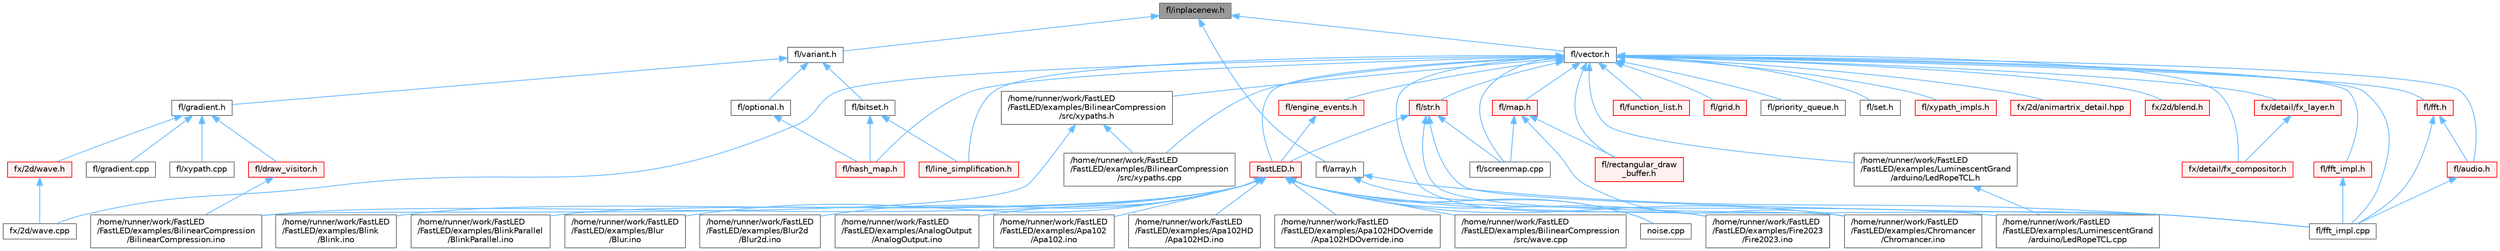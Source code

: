 digraph "fl/inplacenew.h"
{
 // INTERACTIVE_SVG=YES
 // LATEX_PDF_SIZE
  bgcolor="transparent";
  edge [fontname=Helvetica,fontsize=10,labelfontname=Helvetica,labelfontsize=10];
  node [fontname=Helvetica,fontsize=10,shape=box,height=0.2,width=0.4];
  Node1 [id="Node000001",label="fl/inplacenew.h",height=0.2,width=0.4,color="gray40", fillcolor="grey60", style="filled", fontcolor="black",tooltip=" "];
  Node1 -> Node2 [id="edge1_Node000001_Node000002",dir="back",color="steelblue1",style="solid",tooltip=" "];
  Node2 [id="Node000002",label="fl/array.h",height=0.2,width=0.4,color="grey40", fillcolor="white", style="filled",URL="$db/d63/array_8h.html",tooltip=" "];
  Node2 -> Node3 [id="edge2_Node000002_Node000003",dir="back",color="steelblue1",style="solid",tooltip=" "];
  Node3 [id="Node000003",label="fl/fft_impl.cpp",height=0.2,width=0.4,color="grey40", fillcolor="white", style="filled",URL="$d1/dff/fft__impl_8cpp.html",tooltip=" "];
  Node2 -> Node4 [id="edge3_Node000002_Node000004",dir="back",color="steelblue1",style="solid",tooltip=" "];
  Node4 [id="Node000004",label="noise.cpp",height=0.2,width=0.4,color="grey40", fillcolor="white", style="filled",URL="$d6/de8/noise_8cpp.html",tooltip="Functions to generate and fill arrays with noise."];
  Node1 -> Node5 [id="edge4_Node000001_Node000005",dir="back",color="steelblue1",style="solid",tooltip=" "];
  Node5 [id="Node000005",label="fl/variant.h",height=0.2,width=0.4,color="grey40", fillcolor="white", style="filled",URL="$d6/d10/variant_8h.html",tooltip=" "];
  Node5 -> Node6 [id="edge5_Node000005_Node000006",dir="back",color="steelblue1",style="solid",tooltip=" "];
  Node6 [id="Node000006",label="fl/bitset.h",height=0.2,width=0.4,color="grey40", fillcolor="white", style="filled",URL="$d1/d69/bitset_8h.html",tooltip=" "];
  Node6 -> Node7 [id="edge6_Node000006_Node000007",dir="back",color="steelblue1",style="solid",tooltip=" "];
  Node7 [id="Node000007",label="fl/hash_map.h",height=0.2,width=0.4,color="red", fillcolor="#FFF0F0", style="filled",URL="$d6/d13/hash__map_8h.html",tooltip=" "];
  Node6 -> Node21 [id="edge7_Node000006_Node000021",dir="back",color="steelblue1",style="solid",tooltip=" "];
  Node21 [id="Node000021",label="fl/line_simplification.h",height=0.2,width=0.4,color="red", fillcolor="#FFF0F0", style="filled",URL="$d8/da7/line__simplification_8h.html",tooltip=" "];
  Node5 -> Node23 [id="edge8_Node000005_Node000023",dir="back",color="steelblue1",style="solid",tooltip=" "];
  Node23 [id="Node000023",label="fl/gradient.h",height=0.2,width=0.4,color="grey40", fillcolor="white", style="filled",URL="$db/dfe/gradient_8h.html",tooltip=" "];
  Node23 -> Node24 [id="edge9_Node000023_Node000024",dir="back",color="steelblue1",style="solid",tooltip=" "];
  Node24 [id="Node000024",label="fl/draw_visitor.h",height=0.2,width=0.4,color="red", fillcolor="#FFF0F0", style="filled",URL="$d0/d4f/draw__visitor_8h.html",tooltip=" "];
  Node24 -> Node14 [id="edge10_Node000024_Node000014",dir="back",color="steelblue1",style="solid",tooltip=" "];
  Node14 [id="Node000014",label="/home/runner/work/FastLED\l/FastLED/examples/BilinearCompression\l/BilinearCompression.ino",height=0.2,width=0.4,color="grey40", fillcolor="white", style="filled",URL="$da/d05/_bilinear_compression_8ino.html",tooltip=" "];
  Node23 -> Node25 [id="edge11_Node000023_Node000025",dir="back",color="steelblue1",style="solid",tooltip=" "];
  Node25 [id="Node000025",label="fl/gradient.cpp",height=0.2,width=0.4,color="grey40", fillcolor="white", style="filled",URL="$d3/d77/gradient_8cpp.html",tooltip=" "];
  Node23 -> Node18 [id="edge12_Node000023_Node000018",dir="back",color="steelblue1",style="solid",tooltip=" "];
  Node18 [id="Node000018",label="fl/xypath.cpp",height=0.2,width=0.4,color="grey40", fillcolor="white", style="filled",URL="$d4/d78/xypath_8cpp.html",tooltip=" "];
  Node23 -> Node26 [id="edge13_Node000023_Node000026",dir="back",color="steelblue1",style="solid",tooltip=" "];
  Node26 [id="Node000026",label="fx/2d/wave.h",height=0.2,width=0.4,color="red", fillcolor="#FFF0F0", style="filled",URL="$de/de9/src_2fx_22d_2wave_8h.html",tooltip=" "];
  Node26 -> Node29 [id="edge14_Node000026_Node000029",dir="back",color="steelblue1",style="solid",tooltip=" "];
  Node29 [id="Node000029",label="fx/2d/wave.cpp",height=0.2,width=0.4,color="grey40", fillcolor="white", style="filled",URL="$d4/d7c/src_2fx_22d_2wave_8cpp.html",tooltip=" "];
  Node5 -> Node30 [id="edge15_Node000005_Node000030",dir="back",color="steelblue1",style="solid",tooltip=" "];
  Node30 [id="Node000030",label="fl/optional.h",height=0.2,width=0.4,color="grey40", fillcolor="white", style="filled",URL="$dc/d62/optional_8h.html",tooltip=" "];
  Node30 -> Node7 [id="edge16_Node000030_Node000007",dir="back",color="steelblue1",style="solid",tooltip=" "];
  Node1 -> Node31 [id="edge17_Node000001_Node000031",dir="back",color="steelblue1",style="solid",tooltip=" "];
  Node31 [id="Node000031",label="fl/vector.h",height=0.2,width=0.4,color="grey40", fillcolor="white", style="filled",URL="$d6/d68/vector_8h.html",tooltip=" "];
  Node31 -> Node32 [id="edge18_Node000031_Node000032",dir="back",color="steelblue1",style="solid",tooltip=" "];
  Node32 [id="Node000032",label="/home/runner/work/FastLED\l/FastLED/examples/BilinearCompression\l/src/xypaths.cpp",height=0.2,width=0.4,color="grey40", fillcolor="white", style="filled",URL="$da/df1/xypaths_8cpp.html",tooltip=" "];
  Node31 -> Node33 [id="edge19_Node000031_Node000033",dir="back",color="steelblue1",style="solid",tooltip=" "];
  Node33 [id="Node000033",label="/home/runner/work/FastLED\l/FastLED/examples/BilinearCompression\l/src/xypaths.h",height=0.2,width=0.4,color="grey40", fillcolor="white", style="filled",URL="$d9/dea/xypaths_8h.html",tooltip=" "];
  Node33 -> Node14 [id="edge20_Node000033_Node000014",dir="back",color="steelblue1",style="solid",tooltip=" "];
  Node33 -> Node32 [id="edge21_Node000033_Node000032",dir="back",color="steelblue1",style="solid",tooltip=" "];
  Node31 -> Node34 [id="edge22_Node000031_Node000034",dir="back",color="steelblue1",style="solid",tooltip=" "];
  Node34 [id="Node000034",label="/home/runner/work/FastLED\l/FastLED/examples/Fire2023\l/Fire2023.ino",height=0.2,width=0.4,color="grey40", fillcolor="white", style="filled",URL="$d8/d2c/_fire2023_8ino.html",tooltip=" "];
  Node31 -> Node35 [id="edge23_Node000031_Node000035",dir="back",color="steelblue1",style="solid",tooltip=" "];
  Node35 [id="Node000035",label="/home/runner/work/FastLED\l/FastLED/examples/LuminescentGrand\l/arduino/LedRopeTCL.h",height=0.2,width=0.4,color="grey40", fillcolor="white", style="filled",URL="$d9/d7e/_led_rope_t_c_l_8h.html",tooltip=" "];
  Node35 -> Node36 [id="edge24_Node000035_Node000036",dir="back",color="steelblue1",style="solid",tooltip=" "];
  Node36 [id="Node000036",label="/home/runner/work/FastLED\l/FastLED/examples/LuminescentGrand\l/arduino/LedRopeTCL.cpp",height=0.2,width=0.4,color="grey40", fillcolor="white", style="filled",URL="$d6/dc9/_led_rope_t_c_l_8cpp.html",tooltip=" "];
  Node31 -> Node37 [id="edge25_Node000031_Node000037",dir="back",color="steelblue1",style="solid",tooltip=" "];
  Node37 [id="Node000037",label="FastLED.h",height=0.2,width=0.4,color="red", fillcolor="#FFF0F0", style="filled",URL="$db/d97/_fast_l_e_d_8h.html",tooltip="central include file for FastLED, defines the CFastLED class/object"];
  Node37 -> Node38 [id="edge26_Node000037_Node000038",dir="back",color="steelblue1",style="solid",tooltip=" "];
  Node38 [id="Node000038",label="/home/runner/work/FastLED\l/FastLED/examples/AnalogOutput\l/AnalogOutput.ino",height=0.2,width=0.4,color="grey40", fillcolor="white", style="filled",URL="$d5/d17/_analog_output_8ino.html",tooltip="Demonstrates how to use FastLED color functions even without a \"pixel-addressible\" smart LED strip."];
  Node37 -> Node39 [id="edge27_Node000037_Node000039",dir="back",color="steelblue1",style="solid",tooltip=" "];
  Node39 [id="Node000039",label="/home/runner/work/FastLED\l/FastLED/examples/Apa102\l/Apa102.ino",height=0.2,width=0.4,color="grey40", fillcolor="white", style="filled",URL="$dd/d0f/_apa102_8ino.html",tooltip=" "];
  Node37 -> Node40 [id="edge28_Node000037_Node000040",dir="back",color="steelblue1",style="solid",tooltip=" "];
  Node40 [id="Node000040",label="/home/runner/work/FastLED\l/FastLED/examples/Apa102HD\l/Apa102HD.ino",height=0.2,width=0.4,color="grey40", fillcolor="white", style="filled",URL="$d1/d75/_apa102_h_d_8ino.html",tooltip="Example showing how to use the APA102HD gamma correction."];
  Node37 -> Node41 [id="edge29_Node000037_Node000041",dir="back",color="steelblue1",style="solid",tooltip=" "];
  Node41 [id="Node000041",label="/home/runner/work/FastLED\l/FastLED/examples/Apa102HDOverride\l/Apa102HDOverride.ino",height=0.2,width=0.4,color="grey40", fillcolor="white", style="filled",URL="$d3/d6e/_apa102_h_d_override_8ino.html",tooltip=" "];
  Node37 -> Node14 [id="edge30_Node000037_Node000014",dir="back",color="steelblue1",style="solid",tooltip=" "];
  Node37 -> Node16 [id="edge31_Node000037_Node000016",dir="back",color="steelblue1",style="solid",tooltip=" "];
  Node16 [id="Node000016",label="/home/runner/work/FastLED\l/FastLED/examples/BilinearCompression\l/src/wave.cpp",height=0.2,width=0.4,color="grey40", fillcolor="white", style="filled",URL="$d7/d15/examples_2_bilinear_compression_2src_2wave_8cpp.html",tooltip=" "];
  Node37 -> Node42 [id="edge32_Node000037_Node000042",dir="back",color="steelblue1",style="solid",tooltip=" "];
  Node42 [id="Node000042",label="/home/runner/work/FastLED\l/FastLED/examples/Blink\l/Blink.ino",height=0.2,width=0.4,color="grey40", fillcolor="white", style="filled",URL="$d0/dc3/_blink_8ino.html",tooltip="Blink the first LED of an LED strip."];
  Node37 -> Node43 [id="edge33_Node000037_Node000043",dir="back",color="steelblue1",style="solid",tooltip=" "];
  Node43 [id="Node000043",label="/home/runner/work/FastLED\l/FastLED/examples/BlinkParallel\l/BlinkParallel.ino",height=0.2,width=0.4,color="grey40", fillcolor="white", style="filled",URL="$d5/d4d/_blink_parallel_8ino.html",tooltip="Shows parallel usage of WS2812 strips."];
  Node37 -> Node44 [id="edge34_Node000037_Node000044",dir="back",color="steelblue1",style="solid",tooltip=" "];
  Node44 [id="Node000044",label="/home/runner/work/FastLED\l/FastLED/examples/Blur\l/Blur.ino",height=0.2,width=0.4,color="grey40", fillcolor="white", style="filled",URL="$d4/d0c/_blur_8ino.html",tooltip=" "];
  Node37 -> Node45 [id="edge35_Node000037_Node000045",dir="back",color="steelblue1",style="solid",tooltip=" "];
  Node45 [id="Node000045",label="/home/runner/work/FastLED\l/FastLED/examples/Blur2d\l/Blur2d.ino",height=0.2,width=0.4,color="grey40", fillcolor="white", style="filled",URL="$df/d42/_blur2d_8ino.html",tooltip=" "];
  Node37 -> Node46 [id="edge36_Node000037_Node000046",dir="back",color="steelblue1",style="solid",tooltip=" "];
  Node46 [id="Node000046",label="/home/runner/work/FastLED\l/FastLED/examples/Chromancer\l/Chromancer.ino",height=0.2,width=0.4,color="grey40", fillcolor="white", style="filled",URL="$d1/ddb/_chromancer_8ino.html",tooltip=" "];
  Node37 -> Node34 [id="edge37_Node000037_Node000034",dir="back",color="steelblue1",style="solid",tooltip=" "];
  Node37 -> Node36 [id="edge38_Node000037_Node000036",dir="back",color="steelblue1",style="solid",tooltip=" "];
  Node37 -> Node3 [id="edge39_Node000037_Node000003",dir="back",color="steelblue1",style="solid",tooltip=" "];
  Node37 -> Node4 [id="edge40_Node000037_Node000004",dir="back",color="steelblue1",style="solid",tooltip=" "];
  Node31 -> Node149 [id="edge41_Node000031_Node000149",dir="back",color="steelblue1",style="solid",tooltip=" "];
  Node149 [id="Node000149",label="fl/audio.h",height=0.2,width=0.4,color="red", fillcolor="#FFF0F0", style="filled",URL="$da/d09/audio_8h.html",tooltip=" "];
  Node149 -> Node3 [id="edge42_Node000149_Node000003",dir="back",color="steelblue1",style="solid",tooltip=" "];
  Node31 -> Node160 [id="edge43_Node000031_Node000160",dir="back",color="steelblue1",style="solid",tooltip=" "];
  Node160 [id="Node000160",label="fl/engine_events.h",height=0.2,width=0.4,color="red", fillcolor="#FFF0F0", style="filled",URL="$db/dc0/engine__events_8h.html",tooltip=" "];
  Node160 -> Node37 [id="edge44_Node000160_Node000037",dir="back",color="steelblue1",style="solid",tooltip=" "];
  Node31 -> Node162 [id="edge45_Node000031_Node000162",dir="back",color="steelblue1",style="solid",tooltip=" "];
  Node162 [id="Node000162",label="fl/fft.h",height=0.2,width=0.4,color="red", fillcolor="#FFF0F0", style="filled",URL="$d7/d76/fft_8h.html",tooltip=" "];
  Node162 -> Node149 [id="edge46_Node000162_Node000149",dir="back",color="steelblue1",style="solid",tooltip=" "];
  Node162 -> Node3 [id="edge47_Node000162_Node000003",dir="back",color="steelblue1",style="solid",tooltip=" "];
  Node31 -> Node3 [id="edge48_Node000031_Node000003",dir="back",color="steelblue1",style="solid",tooltip=" "];
  Node31 -> Node10 [id="edge49_Node000031_Node000010",dir="back",color="steelblue1",style="solid",tooltip=" "];
  Node10 [id="Node000010",label="fl/fft_impl.h",height=0.2,width=0.4,color="red", fillcolor="#FFF0F0", style="filled",URL="$df/d73/fft__impl_8h.html",tooltip=" "];
  Node10 -> Node3 [id="edge50_Node000010_Node000003",dir="back",color="steelblue1",style="solid",tooltip=" "];
  Node31 -> Node164 [id="edge51_Node000031_Node000164",dir="back",color="steelblue1",style="solid",tooltip=" "];
  Node164 [id="Node000164",label="fl/function_list.h",height=0.2,width=0.4,color="red", fillcolor="#FFF0F0", style="filled",URL="$d0/d64/function__list_8h.html",tooltip=" "];
  Node31 -> Node165 [id="edge52_Node000031_Node000165",dir="back",color="steelblue1",style="solid",tooltip=" "];
  Node165 [id="Node000165",label="fl/grid.h",height=0.2,width=0.4,color="red", fillcolor="#FFF0F0", style="filled",URL="$da/d15/grid_8h.html",tooltip=" "];
  Node31 -> Node7 [id="edge53_Node000031_Node000007",dir="back",color="steelblue1",style="solid",tooltip=" "];
  Node31 -> Node21 [id="edge54_Node000031_Node000021",dir="back",color="steelblue1",style="solid",tooltip=" "];
  Node31 -> Node168 [id="edge55_Node000031_Node000168",dir="back",color="steelblue1",style="solid",tooltip=" "];
  Node168 [id="Node000168",label="fl/map.h",height=0.2,width=0.4,color="red", fillcolor="#FFF0F0", style="filled",URL="$dc/db7/map_8h.html",tooltip=" "];
  Node168 -> Node46 [id="edge56_Node000168_Node000046",dir="back",color="steelblue1",style="solid",tooltip=" "];
  Node168 -> Node169 [id="edge57_Node000168_Node000169",dir="back",color="steelblue1",style="solid",tooltip=" "];
  Node169 [id="Node000169",label="fl/rectangular_draw\l_buffer.h",height=0.2,width=0.4,color="red", fillcolor="#FFF0F0", style="filled",URL="$d9/df3/rectangular__draw__buffer_8h.html",tooltip=" "];
  Node168 -> Node171 [id="edge58_Node000168_Node000171",dir="back",color="steelblue1",style="solid",tooltip=" "];
  Node171 [id="Node000171",label="fl/screenmap.cpp",height=0.2,width=0.4,color="grey40", fillcolor="white", style="filled",URL="$d9/d6f/screenmap_8cpp.html",tooltip=" "];
  Node31 -> Node180 [id="edge59_Node000031_Node000180",dir="back",color="steelblue1",style="solid",tooltip=" "];
  Node180 [id="Node000180",label="fl/priority_queue.h",height=0.2,width=0.4,color="grey40", fillcolor="white", style="filled",URL="$d4/da1/priority__queue_8h.html",tooltip=" "];
  Node31 -> Node169 [id="edge60_Node000031_Node000169",dir="back",color="steelblue1",style="solid",tooltip=" "];
  Node31 -> Node171 [id="edge61_Node000031_Node000171",dir="back",color="steelblue1",style="solid",tooltip=" "];
  Node31 -> Node181 [id="edge62_Node000031_Node000181",dir="back",color="steelblue1",style="solid",tooltip=" "];
  Node181 [id="Node000181",label="fl/set.h",height=0.2,width=0.4,color="grey40", fillcolor="white", style="filled",URL="$d4/d13/set_8h.html",tooltip=" "];
  Node31 -> Node182 [id="edge63_Node000031_Node000182",dir="back",color="steelblue1",style="solid",tooltip=" "];
  Node182 [id="Node000182",label="fl/str.h",height=0.2,width=0.4,color="red", fillcolor="#FFF0F0", style="filled",URL="$d1/d93/str_8h.html",tooltip=" "];
  Node182 -> Node46 [id="edge64_Node000182_Node000046",dir="back",color="steelblue1",style="solid",tooltip=" "];
  Node182 -> Node37 [id="edge65_Node000182_Node000037",dir="back",color="steelblue1",style="solid",tooltip=" "];
  Node182 -> Node3 [id="edge66_Node000182_Node000003",dir="back",color="steelblue1",style="solid",tooltip=" "];
  Node182 -> Node171 [id="edge67_Node000182_Node000171",dir="back",color="steelblue1",style="solid",tooltip=" "];
  Node31 -> Node199 [id="edge68_Node000031_Node000199",dir="back",color="steelblue1",style="solid",tooltip=" "];
  Node199 [id="Node000199",label="fl/xypath_impls.h",height=0.2,width=0.4,color="red", fillcolor="#FFF0F0", style="filled",URL="$d8/d5f/xypath__impls_8h.html",tooltip=" "];
  Node31 -> Node246 [id="edge69_Node000031_Node000246",dir="back",color="steelblue1",style="solid",tooltip=" "];
  Node246 [id="Node000246",label="fx/2d/animartrix_detail.hpp",height=0.2,width=0.4,color="red", fillcolor="#FFF0F0", style="filled",URL="$d3/d3b/animartrix__detail_8hpp.html",tooltip=" "];
  Node31 -> Node219 [id="edge70_Node000031_Node000219",dir="back",color="steelblue1",style="solid",tooltip=" "];
  Node219 [id="Node000219",label="fx/2d/blend.h",height=0.2,width=0.4,color="red", fillcolor="#FFF0F0", style="filled",URL="$d8/d4e/blend_8h.html",tooltip=" "];
  Node31 -> Node29 [id="edge71_Node000031_Node000029",dir="back",color="steelblue1",style="solid",tooltip=" "];
  Node31 -> Node223 [id="edge72_Node000031_Node000223",dir="back",color="steelblue1",style="solid",tooltip=" "];
  Node223 [id="Node000223",label="fx/detail/fx_compositor.h",height=0.2,width=0.4,color="red", fillcolor="#FFF0F0", style="filled",URL="$d5/d6b/fx__compositor_8h.html",tooltip=" "];
  Node31 -> Node222 [id="edge73_Node000031_Node000222",dir="back",color="steelblue1",style="solid",tooltip=" "];
  Node222 [id="Node000222",label="fx/detail/fx_layer.h",height=0.2,width=0.4,color="red", fillcolor="#FFF0F0", style="filled",URL="$d7/d2f/fx__layer_8h.html",tooltip=" "];
  Node222 -> Node223 [id="edge74_Node000222_Node000223",dir="back",color="steelblue1",style="solid",tooltip=" "];
}
